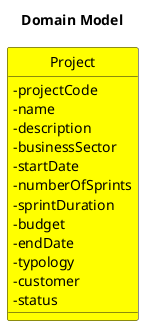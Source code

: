 @startuml
'https://plantuml.com/class-diagram


'Layout Format---------------------------------------------
left to right direction
hide circle
skinparam classAttributeIconSize 0


title Domain Model


'Project Aggregate:--------------------------------------------------
class Project #Yellow{
 -projectCode
        -name
        -description
        -businessSector
        -startDate
        -numberOfSprints
        -sprintDuration
        -budget
        -endDate
        -typology
        -customer
        -status
}

@enduml